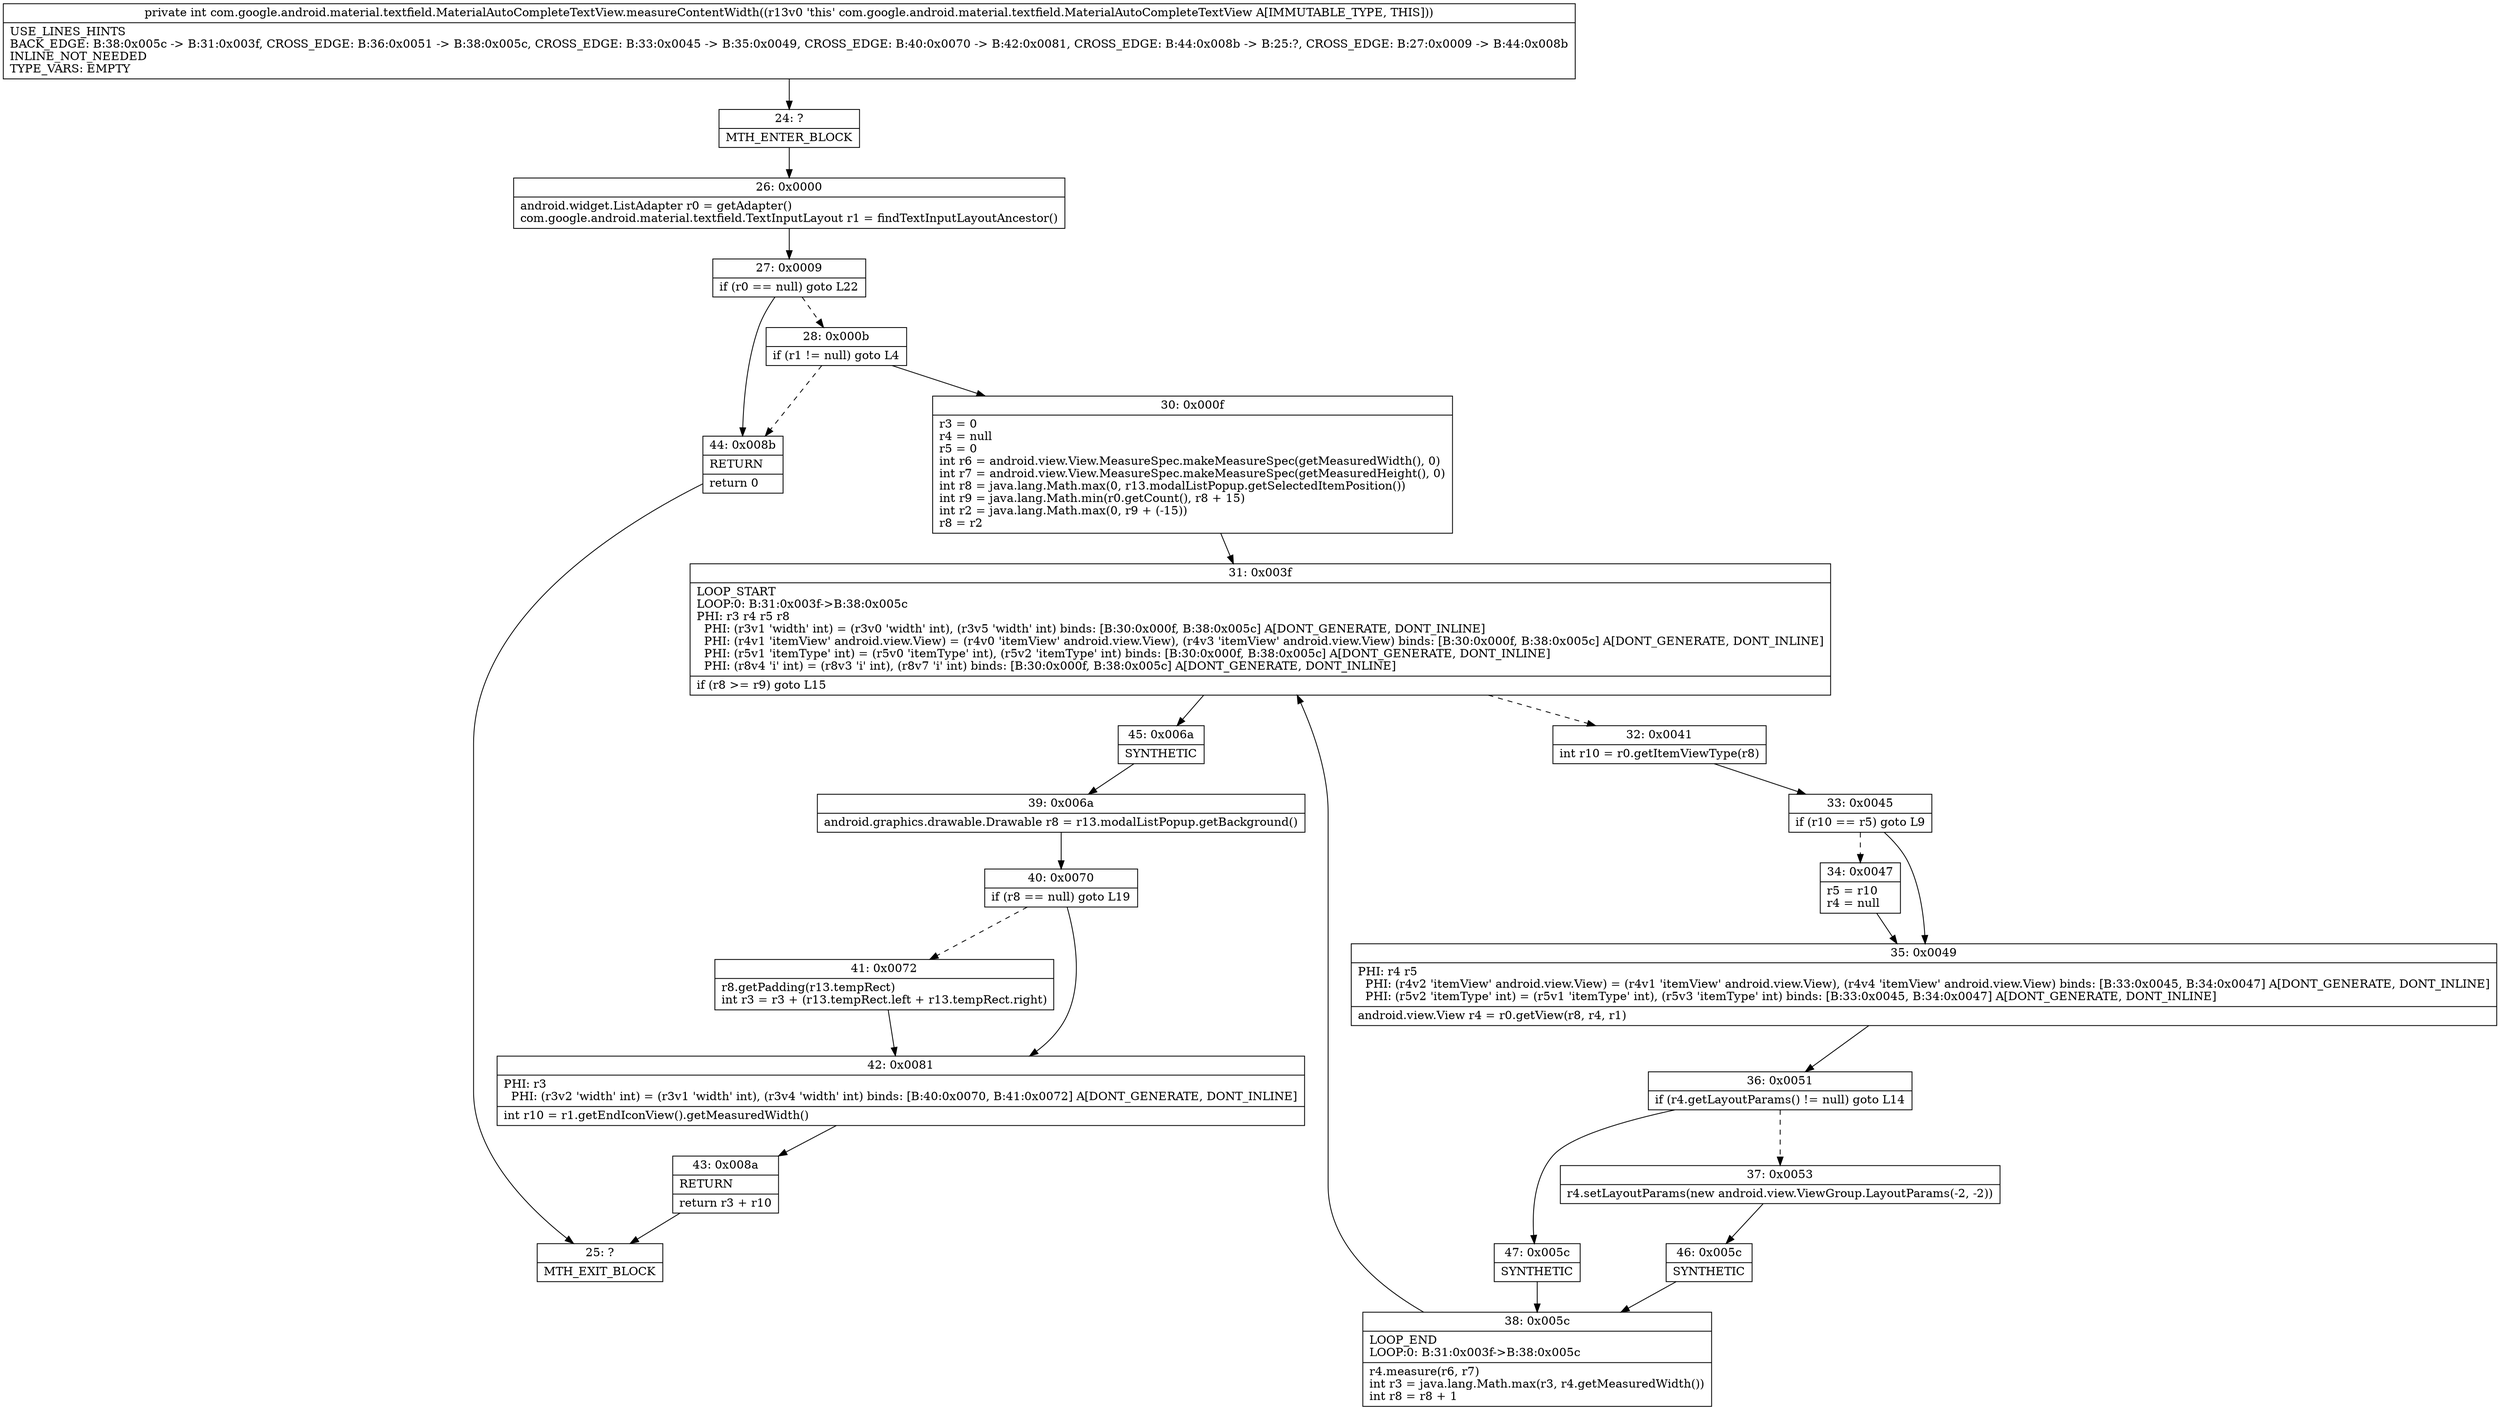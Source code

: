 digraph "CFG forcom.google.android.material.textfield.MaterialAutoCompleteTextView.measureContentWidth()I" {
Node_24 [shape=record,label="{24\:\ ?|MTH_ENTER_BLOCK\l}"];
Node_26 [shape=record,label="{26\:\ 0x0000|android.widget.ListAdapter r0 = getAdapter()\lcom.google.android.material.textfield.TextInputLayout r1 = findTextInputLayoutAncestor()\l}"];
Node_27 [shape=record,label="{27\:\ 0x0009|if (r0 == null) goto L22\l}"];
Node_28 [shape=record,label="{28\:\ 0x000b|if (r1 != null) goto L4\l}"];
Node_30 [shape=record,label="{30\:\ 0x000f|r3 = 0\lr4 = null\lr5 = 0\lint r6 = android.view.View.MeasureSpec.makeMeasureSpec(getMeasuredWidth(), 0)\lint r7 = android.view.View.MeasureSpec.makeMeasureSpec(getMeasuredHeight(), 0)\lint r8 = java.lang.Math.max(0, r13.modalListPopup.getSelectedItemPosition())\lint r9 = java.lang.Math.min(r0.getCount(), r8 + 15)\lint r2 = java.lang.Math.max(0, r9 + (\-15))\lr8 = r2\l}"];
Node_31 [shape=record,label="{31\:\ 0x003f|LOOP_START\lLOOP:0: B:31:0x003f\-\>B:38:0x005c\lPHI: r3 r4 r5 r8 \l  PHI: (r3v1 'width' int) = (r3v0 'width' int), (r3v5 'width' int) binds: [B:30:0x000f, B:38:0x005c] A[DONT_GENERATE, DONT_INLINE]\l  PHI: (r4v1 'itemView' android.view.View) = (r4v0 'itemView' android.view.View), (r4v3 'itemView' android.view.View) binds: [B:30:0x000f, B:38:0x005c] A[DONT_GENERATE, DONT_INLINE]\l  PHI: (r5v1 'itemType' int) = (r5v0 'itemType' int), (r5v2 'itemType' int) binds: [B:30:0x000f, B:38:0x005c] A[DONT_GENERATE, DONT_INLINE]\l  PHI: (r8v4 'i' int) = (r8v3 'i' int), (r8v7 'i' int) binds: [B:30:0x000f, B:38:0x005c] A[DONT_GENERATE, DONT_INLINE]\l|if (r8 \>= r9) goto L15\l}"];
Node_32 [shape=record,label="{32\:\ 0x0041|int r10 = r0.getItemViewType(r8)\l}"];
Node_33 [shape=record,label="{33\:\ 0x0045|if (r10 == r5) goto L9\l}"];
Node_34 [shape=record,label="{34\:\ 0x0047|r5 = r10\lr4 = null\l}"];
Node_35 [shape=record,label="{35\:\ 0x0049|PHI: r4 r5 \l  PHI: (r4v2 'itemView' android.view.View) = (r4v1 'itemView' android.view.View), (r4v4 'itemView' android.view.View) binds: [B:33:0x0045, B:34:0x0047] A[DONT_GENERATE, DONT_INLINE]\l  PHI: (r5v2 'itemType' int) = (r5v1 'itemType' int), (r5v3 'itemType' int) binds: [B:33:0x0045, B:34:0x0047] A[DONT_GENERATE, DONT_INLINE]\l|android.view.View r4 = r0.getView(r8, r4, r1)\l}"];
Node_36 [shape=record,label="{36\:\ 0x0051|if (r4.getLayoutParams() != null) goto L14\l}"];
Node_37 [shape=record,label="{37\:\ 0x0053|r4.setLayoutParams(new android.view.ViewGroup.LayoutParams(\-2, \-2))\l}"];
Node_46 [shape=record,label="{46\:\ 0x005c|SYNTHETIC\l}"];
Node_38 [shape=record,label="{38\:\ 0x005c|LOOP_END\lLOOP:0: B:31:0x003f\-\>B:38:0x005c\l|r4.measure(r6, r7)\lint r3 = java.lang.Math.max(r3, r4.getMeasuredWidth())\lint r8 = r8 + 1\l}"];
Node_47 [shape=record,label="{47\:\ 0x005c|SYNTHETIC\l}"];
Node_45 [shape=record,label="{45\:\ 0x006a|SYNTHETIC\l}"];
Node_39 [shape=record,label="{39\:\ 0x006a|android.graphics.drawable.Drawable r8 = r13.modalListPopup.getBackground()\l}"];
Node_40 [shape=record,label="{40\:\ 0x0070|if (r8 == null) goto L19\l}"];
Node_41 [shape=record,label="{41\:\ 0x0072|r8.getPadding(r13.tempRect)\lint r3 = r3 + (r13.tempRect.left + r13.tempRect.right)\l}"];
Node_42 [shape=record,label="{42\:\ 0x0081|PHI: r3 \l  PHI: (r3v2 'width' int) = (r3v1 'width' int), (r3v4 'width' int) binds: [B:40:0x0070, B:41:0x0072] A[DONT_GENERATE, DONT_INLINE]\l|int r10 = r1.getEndIconView().getMeasuredWidth()\l}"];
Node_43 [shape=record,label="{43\:\ 0x008a|RETURN\l|return r3 + r10\l}"];
Node_25 [shape=record,label="{25\:\ ?|MTH_EXIT_BLOCK\l}"];
Node_44 [shape=record,label="{44\:\ 0x008b|RETURN\l|return 0\l}"];
MethodNode[shape=record,label="{private int com.google.android.material.textfield.MaterialAutoCompleteTextView.measureContentWidth((r13v0 'this' com.google.android.material.textfield.MaterialAutoCompleteTextView A[IMMUTABLE_TYPE, THIS]))  | USE_LINES_HINTS\lBACK_EDGE: B:38:0x005c \-\> B:31:0x003f, CROSS_EDGE: B:36:0x0051 \-\> B:38:0x005c, CROSS_EDGE: B:33:0x0045 \-\> B:35:0x0049, CROSS_EDGE: B:40:0x0070 \-\> B:42:0x0081, CROSS_EDGE: B:44:0x008b \-\> B:25:?, CROSS_EDGE: B:27:0x0009 \-\> B:44:0x008b\lINLINE_NOT_NEEDED\lTYPE_VARS: EMPTY\l}"];
MethodNode -> Node_24;Node_24 -> Node_26;
Node_26 -> Node_27;
Node_27 -> Node_28[style=dashed];
Node_27 -> Node_44;
Node_28 -> Node_30;
Node_28 -> Node_44[style=dashed];
Node_30 -> Node_31;
Node_31 -> Node_32[style=dashed];
Node_31 -> Node_45;
Node_32 -> Node_33;
Node_33 -> Node_34[style=dashed];
Node_33 -> Node_35;
Node_34 -> Node_35;
Node_35 -> Node_36;
Node_36 -> Node_37[style=dashed];
Node_36 -> Node_47;
Node_37 -> Node_46;
Node_46 -> Node_38;
Node_38 -> Node_31;
Node_47 -> Node_38;
Node_45 -> Node_39;
Node_39 -> Node_40;
Node_40 -> Node_41[style=dashed];
Node_40 -> Node_42;
Node_41 -> Node_42;
Node_42 -> Node_43;
Node_43 -> Node_25;
Node_44 -> Node_25;
}

